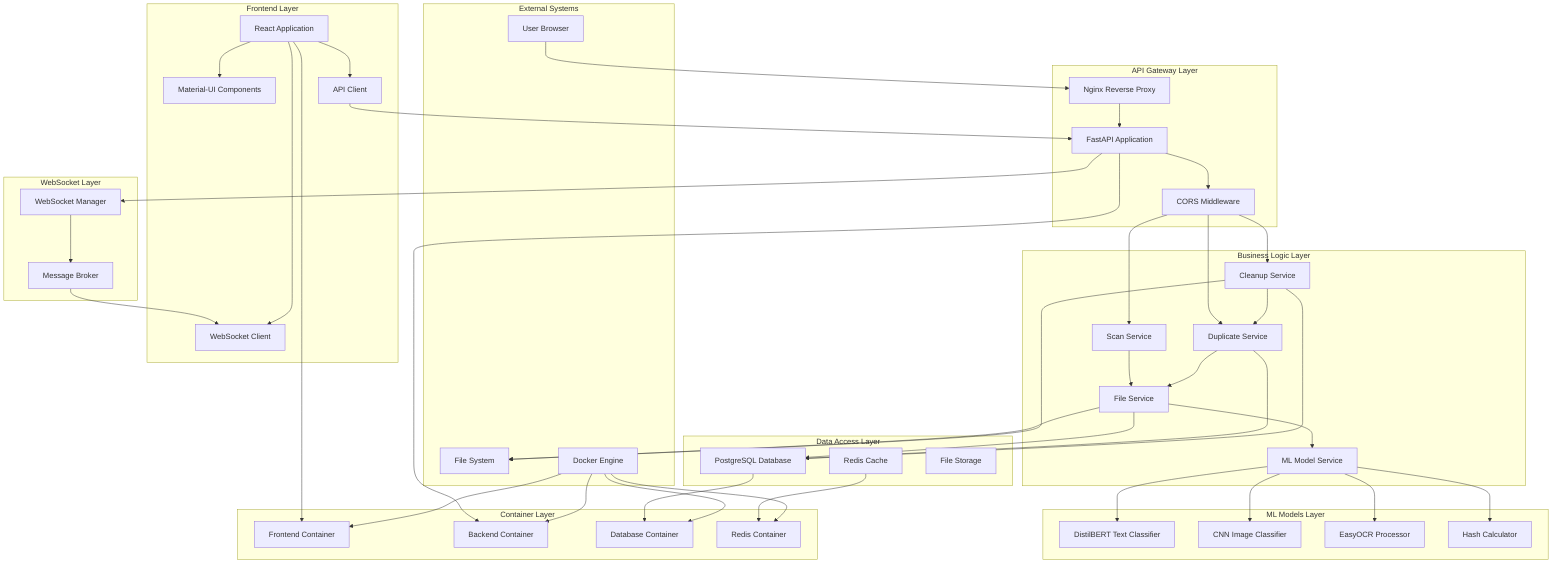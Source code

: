 graph TB
    %% External Systems
    subgraph "External Systems"
        User[User Browser]
        FileSystem[File System]
        Docker[Docker Engine]
    end

    %% Frontend Layer
    subgraph "Frontend Layer"
        ReactApp[React Application]
        MaterialUI[Material-UI Components]
        WebSocketClient[WebSocket Client]
        ApiClient[API Client]
    end

    %% API Gateway Layer
    subgraph "API Gateway Layer"
        Nginx[Nginx Reverse Proxy]
        FastAPI[FastAPI Application]
        CORS[CORS Middleware]
    end

    %% Business Logic Layer
    subgraph "Business Logic Layer"
        ScanService[Scan Service]
        DuplicateService[Duplicate Service]
        CleanupService[Cleanup Service]
        FileService[File Service]
        MLService[ML Model Service]
    end

    %% ML Models Layer
    subgraph "ML Models Layer"
        TextClassifier[DistilBERT Text Classifier]
        ImageClassifier[CNN Image Classifier]
        OCRProcessor[EasyOCR Processor]
        HashCalculator[Hash Calculator]
    end

    %% Data Access Layer
    subgraph "Data Access Layer"
        Database[PostgreSQL Database]
        Redis[Redis Cache]
        FileStorage[File Storage]
    end

    %% WebSocket Layer
    subgraph "WebSocket Layer"
        WebSocketManager[WebSocket Manager]
        MessageBroker[Message Broker]
    end

    %% Container Layer
    subgraph "Container Layer"
        FrontendContainer[Frontend Container]
        BackendContainer[Backend Container]
        DatabaseContainer[Database Container]
        RedisContainer[Redis Container]
    end

    %% Connections
    User --> Nginx
    Nginx --> FastAPI
    FastAPI --> CORS
    CORS --> ScanService
    CORS --> DuplicateService
    CORS --> CleanupService

    ScanService --> FileService
    DuplicateService --> FileService
    CleanupService --> DuplicateService

    FileService --> MLService
    FileService --> FileSystem
    FileService --> Database

    MLService --> TextClassifier
    MLService --> ImageClassifier
    MLService --> OCRProcessor
    MLService --> HashCalculator

    DuplicateService --> Database
    CleanupService --> Database
    CleanupService --> FileSystem

    FastAPI --> WebSocketManager
    WebSocketManager --> MessageBroker
    MessageBroker --> WebSocketClient

    ReactApp --> MaterialUI
    ReactApp --> WebSocketClient
    ReactApp --> ApiClient
    ApiClient --> FastAPI

    Database --> DatabaseContainer
    Redis --> RedisContainer
    FastAPI --> BackendContainer
    ReactApp --> FrontendContainer

    Docker --> FrontendContainer
    Docker --> BackendContainer
    Docker --> DatabaseContainer
    Docker --> RedisContainer